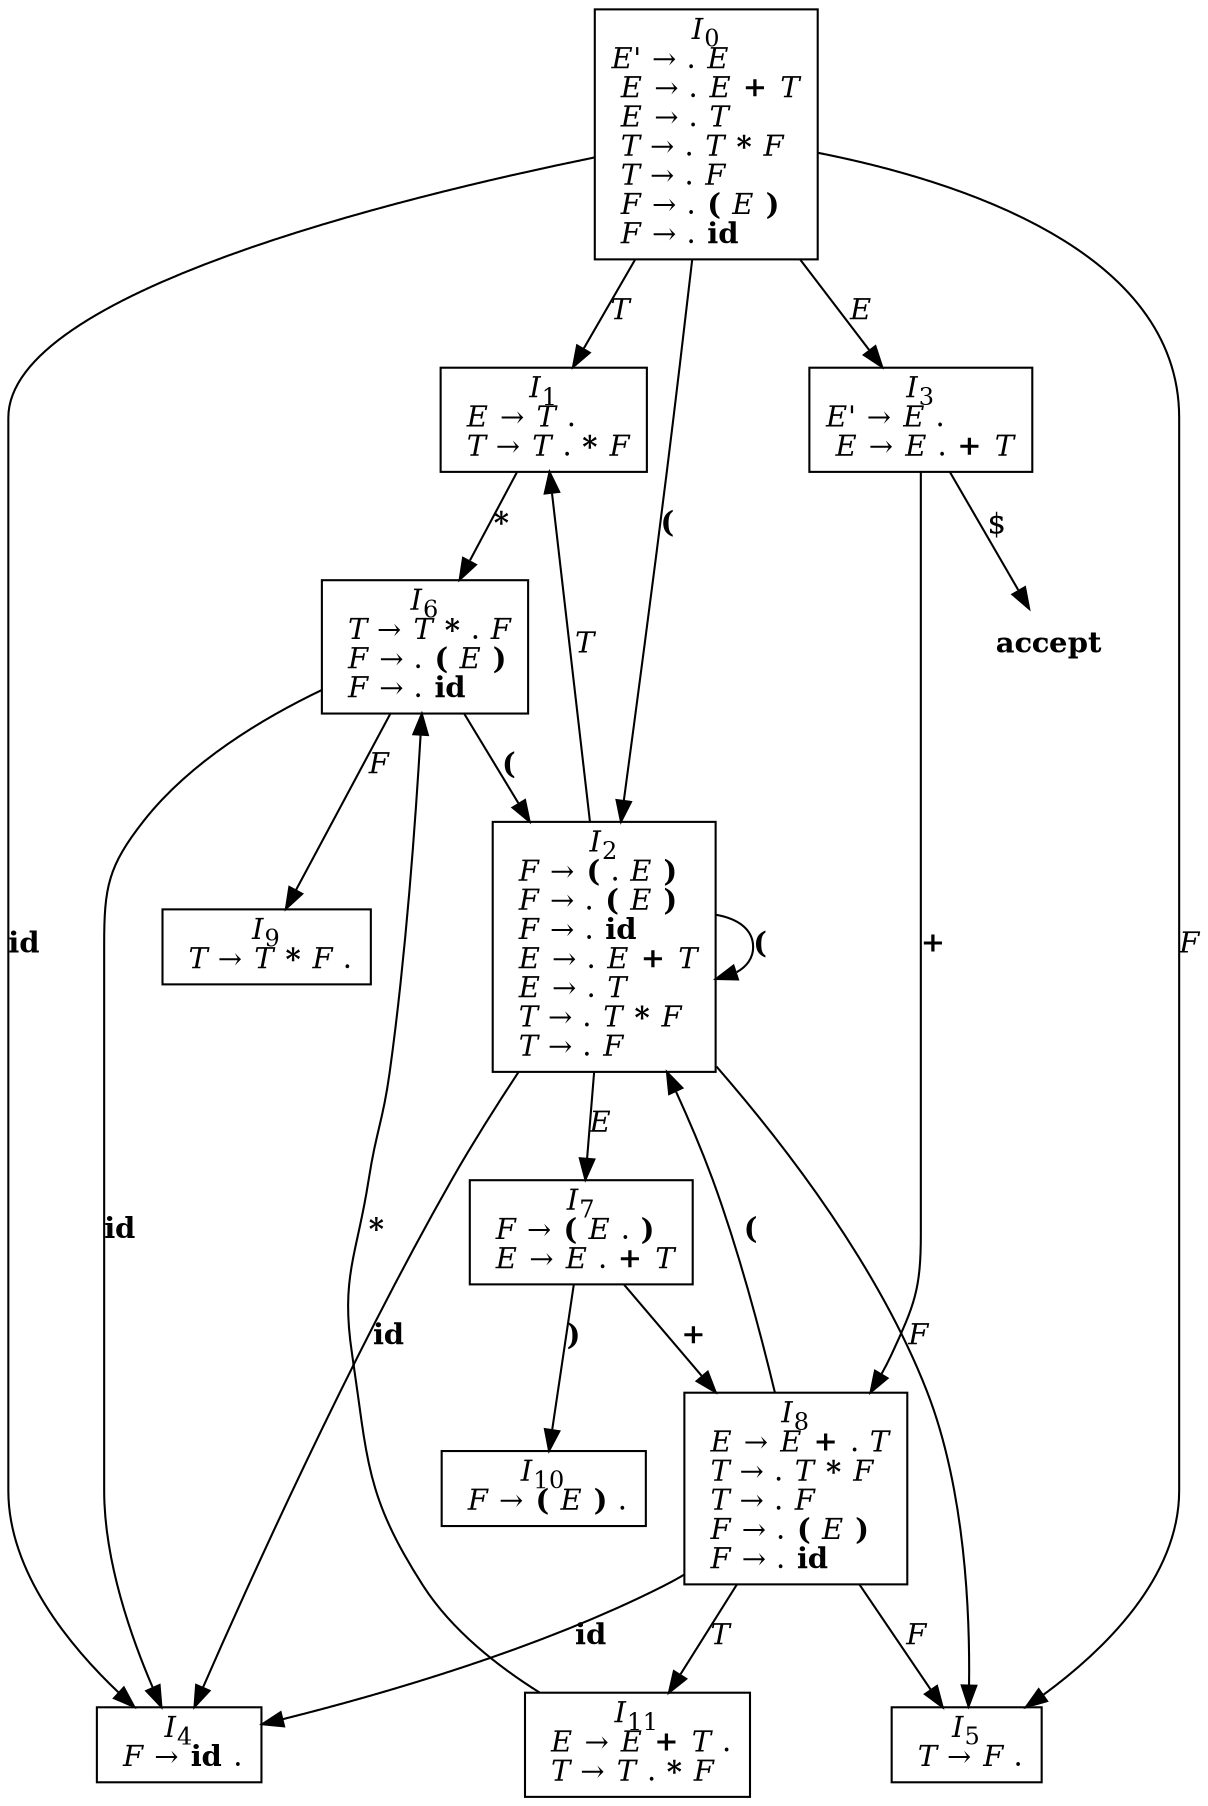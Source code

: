 digraph automaton {
	node [shape=record]
	I0 [label=<<I>I</I><SUB>0</SUB><BR/><I>E'</I> &#8594; . <I>E</I><BR ALIGN="LEFT"/><I> E</I> &#8594; . <I>E</I> <B>+</B> <I>T</I><BR ALIGN="LEFT"/><I> E</I> &#8594; . <I>T</I><BR ALIGN="LEFT"/><I> T</I> &#8594; . <I>T</I> <B>*</B> <I>F</I><BR ALIGN="LEFT"/><I> T</I> &#8594; . <I>F</I><BR ALIGN="LEFT"/><I> F</I> &#8594; . <B>(</B> <I>E</I> <B>)</B><BR ALIGN="LEFT"/><I> F</I> &#8594; . <B>id</B><BR ALIGN="LEFT"/>>]
	I1 [label=<<I>I</I><SUB>1</SUB><BR/><I> E</I> &#8594; <I>T</I> .<BR ALIGN="LEFT"/><I> T</I> &#8594; <I>T</I> . <B>*</B> <I>F</I><BR ALIGN="LEFT"/>>]
	I2 [label=<<I>I</I><SUB>2</SUB><BR/><I> F</I> &#8594; <B>(</B> . <I>E</I> <B>)</B><BR ALIGN="LEFT"/><I> F</I> &#8594; . <B>(</B> <I>E</I> <B>)</B><BR ALIGN="LEFT"/><I> F</I> &#8594; . <B>id</B><BR ALIGN="LEFT"/><I> E</I> &#8594; . <I>E</I> <B>+</B> <I>T</I><BR ALIGN="LEFT"/><I> E</I> &#8594; . <I>T</I><BR ALIGN="LEFT"/><I> T</I> &#8594; . <I>T</I> <B>*</B> <I>F</I><BR ALIGN="LEFT"/><I> T</I> &#8594; . <I>F</I><BR ALIGN="LEFT"/>>]
	I3 [label=<<I>I</I><SUB>3</SUB><BR/><I>E'</I> &#8594; <I>E</I> .<BR ALIGN="LEFT"/><I> E</I> &#8594; <I>E</I> . <B>+</B> <I>T</I><BR ALIGN="LEFT"/>>]
	I4 [label=<<I>I</I><SUB>4</SUB><BR/><I> F</I> &#8594; <B>id</B> .<BR ALIGN="LEFT"/>>]
	I5 [label=<<I>I</I><SUB>5</SUB><BR/><I> T</I> &#8594; <I>F</I> .<BR ALIGN="LEFT"/>>]
	I6 [label=<<I>I</I><SUB>6</SUB><BR/><I> T</I> &#8594; <I>T</I> <B>*</B> . <I>F</I><BR ALIGN="LEFT"/><I> F</I> &#8594; . <B>(</B> <I>E</I> <B>)</B><BR ALIGN="LEFT"/><I> F</I> &#8594; . <B>id</B><BR ALIGN="LEFT"/>>]
	I7 [label=<<I>I</I><SUB>7</SUB><BR/><I> F</I> &#8594; <B>(</B> <I>E</I> . <B>)</B><BR ALIGN="LEFT"/><I> E</I> &#8594; <I>E</I> . <B>+</B> <I>T</I><BR ALIGN="LEFT"/>>]
	I8 [label=<<I>I</I><SUB>8</SUB><BR/><I> E</I> &#8594; <I>E</I> <B>+</B> . <I>T</I><BR ALIGN="LEFT"/><I> T</I> &#8594; . <I>T</I> <B>*</B> <I>F</I><BR ALIGN="LEFT"/><I> T</I> &#8594; . <I>F</I><BR ALIGN="LEFT"/><I> F</I> &#8594; . <B>(</B> <I>E</I> <B>)</B><BR ALIGN="LEFT"/><I> F</I> &#8594; . <B>id</B><BR ALIGN="LEFT"/>>]
	I9 [label=<<I>I</I><SUB>9</SUB><BR/><I> T</I> &#8594; <I>T</I> <B>*</B> <I>F</I> .<BR ALIGN="LEFT"/>>]
	I10 [label=<<I>I</I><SUB>10</SUB><BR/><I> F</I> &#8594; <B>(</B> <I>E</I> <B>)</B> .<BR ALIGN="LEFT"/>>]
	I11 [label=<<I>I</I><SUB>11</SUB><BR/><I> E</I> &#8594; <I>E</I> <B>+</B> <I>T</I> .<BR ALIGN="LEFT"/><I> T</I> &#8594; <I>T</I> . <B>*</B> <I>F</I><BR ALIGN="LEFT"/>>]
	I0 -> I4 [label=<<B>id</B>>]
	I0 -> I2 [label=<<B>(</B>>]
	I0 -> I1 [label=<<I>T</I>>]
	I0 -> I5 [label=<<I>F</I>>]
	I0 -> I3 [label=<<I>E</I>>]
	I1 -> I6 [label=<<B>*</B>>]
	I2 -> I4 [label=<<B>id</B>>]
	I2 -> I2 [label=<<B>(</B>>]
	I2 -> I1 [label=<<I>T</I>>]
	I2 -> I5 [label=<<I>F</I>>]
	I2 -> I7 [label=<<I>E</I>>]
	I3 -> I8 [label=<<B>+</B>>]
	acc [label=<<B>accept</B>> shape=none]
	I3 -> acc [label="$"]
	I6 -> I4 [label=<<B>id</B>>]
	I6 -> I2 [label=<<B>(</B>>]
	I6 -> I9 [label=<<I>F</I>>]
	I7 -> I8 [label=<<B>+</B>>]
	I7 -> I10 [label=<<B>)</B>>]
	I8 -> I4 [label=<<B>id</B>>]
	I8 -> I2 [label=<<B>(</B>>]
	I8 -> I11 [label=<<I>T</I>>]
	I8 -> I5 [label=<<I>F</I>>]
	I11 -> I6 [label=<<B>*</B>>]
}
